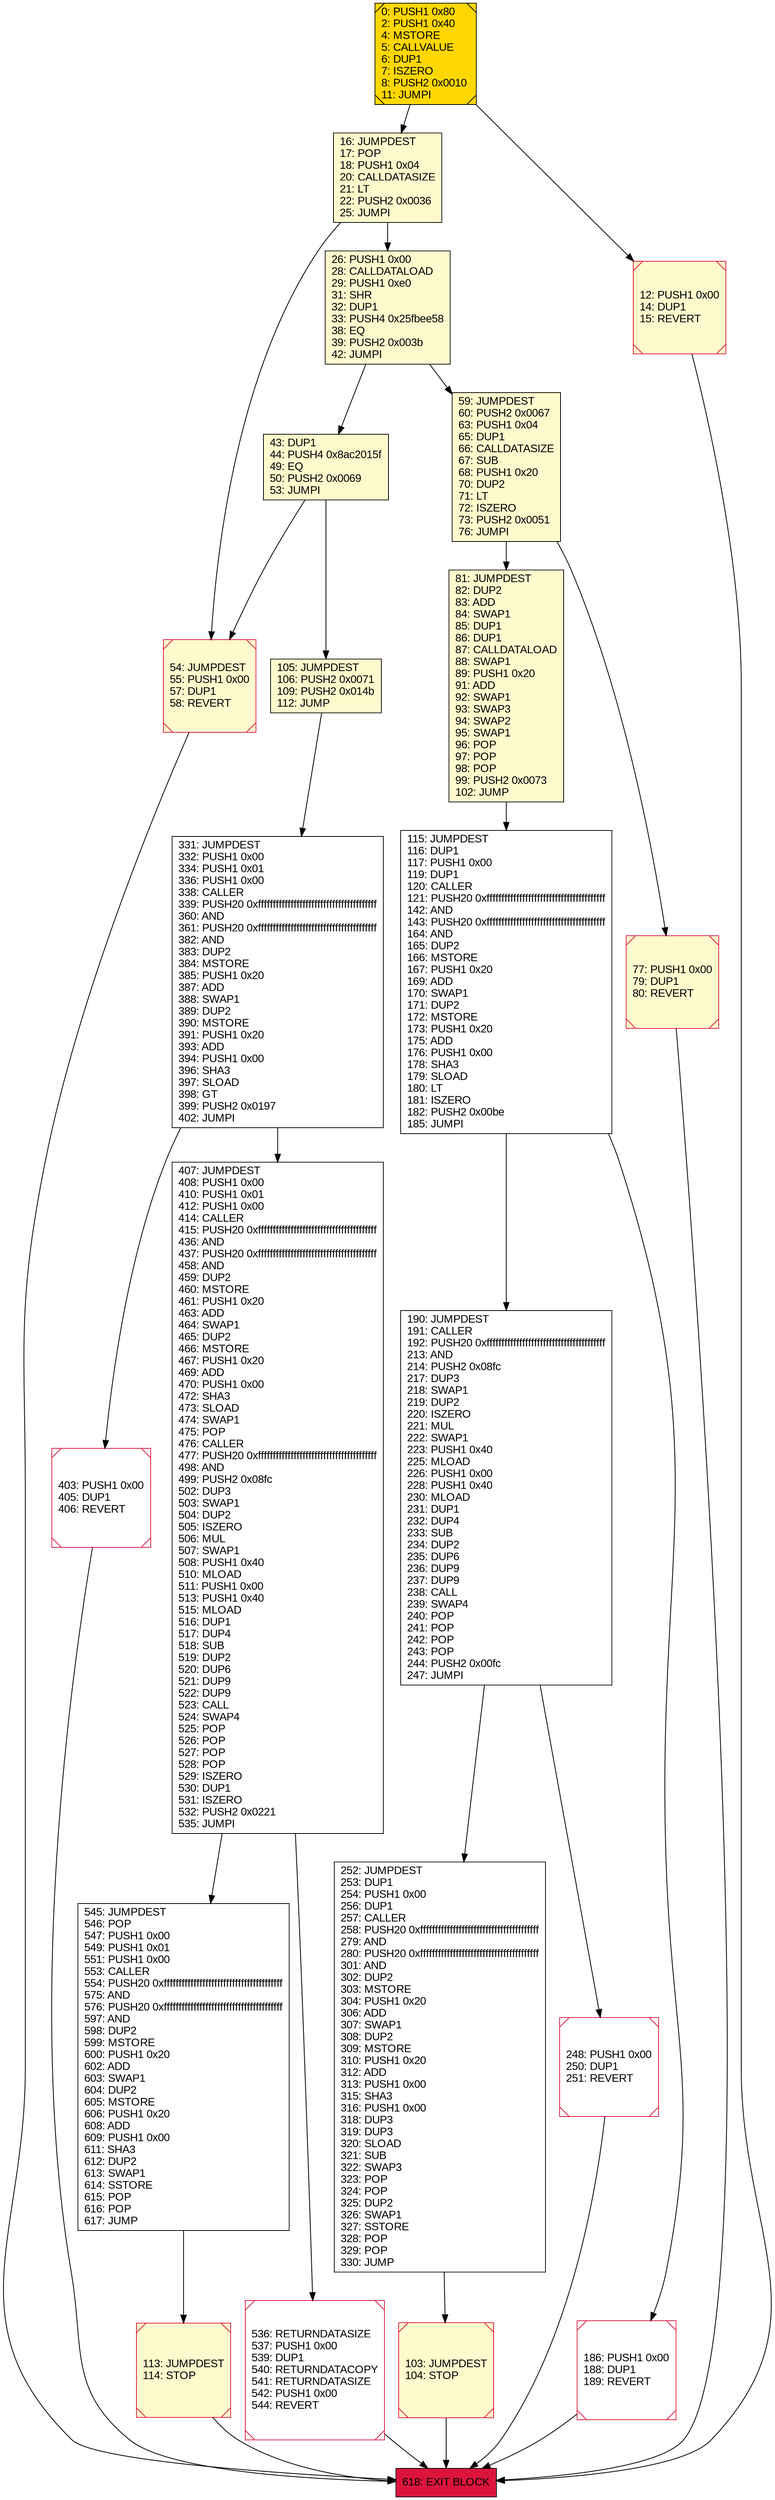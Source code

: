 digraph G {
bgcolor=transparent rankdir=UD;
node [shape=box style=filled color=black fillcolor=white fontname=arial fontcolor=black];
105 [label="105: JUMPDEST\l106: PUSH2 0x0071\l109: PUSH2 0x014b\l112: JUMP\l" fillcolor=lemonchiffon ];
43 [label="43: DUP1\l44: PUSH4 0x8ac2015f\l49: EQ\l50: PUSH2 0x0069\l53: JUMPI\l" fillcolor=lemonchiffon ];
536 [label="536: RETURNDATASIZE\l537: PUSH1 0x00\l539: DUP1\l540: RETURNDATACOPY\l541: RETURNDATASIZE\l542: PUSH1 0x00\l544: REVERT\l" shape=Msquare color=crimson ];
115 [label="115: JUMPDEST\l116: DUP1\l117: PUSH1 0x00\l119: DUP1\l120: CALLER\l121: PUSH20 0xffffffffffffffffffffffffffffffffffffffff\l142: AND\l143: PUSH20 0xffffffffffffffffffffffffffffffffffffffff\l164: AND\l165: DUP2\l166: MSTORE\l167: PUSH1 0x20\l169: ADD\l170: SWAP1\l171: DUP2\l172: MSTORE\l173: PUSH1 0x20\l175: ADD\l176: PUSH1 0x00\l178: SHA3\l179: SLOAD\l180: LT\l181: ISZERO\l182: PUSH2 0x00be\l185: JUMPI\l" ];
113 [label="113: JUMPDEST\l114: STOP\l" fillcolor=lemonchiffon shape=Msquare color=crimson ];
16 [label="16: JUMPDEST\l17: POP\l18: PUSH1 0x04\l20: CALLDATASIZE\l21: LT\l22: PUSH2 0x0036\l25: JUMPI\l" fillcolor=lemonchiffon ];
190 [label="190: JUMPDEST\l191: CALLER\l192: PUSH20 0xffffffffffffffffffffffffffffffffffffffff\l213: AND\l214: PUSH2 0x08fc\l217: DUP3\l218: SWAP1\l219: DUP2\l220: ISZERO\l221: MUL\l222: SWAP1\l223: PUSH1 0x40\l225: MLOAD\l226: PUSH1 0x00\l228: PUSH1 0x40\l230: MLOAD\l231: DUP1\l232: DUP4\l233: SUB\l234: DUP2\l235: DUP6\l236: DUP9\l237: DUP9\l238: CALL\l239: SWAP4\l240: POP\l241: POP\l242: POP\l243: POP\l244: PUSH2 0x00fc\l247: JUMPI\l" ];
618 [label="618: EXIT BLOCK\l" fillcolor=crimson ];
77 [label="77: PUSH1 0x00\l79: DUP1\l80: REVERT\l" fillcolor=lemonchiffon shape=Msquare color=crimson ];
12 [label="12: PUSH1 0x00\l14: DUP1\l15: REVERT\l" fillcolor=lemonchiffon shape=Msquare color=crimson ];
407 [label="407: JUMPDEST\l408: PUSH1 0x00\l410: PUSH1 0x01\l412: PUSH1 0x00\l414: CALLER\l415: PUSH20 0xffffffffffffffffffffffffffffffffffffffff\l436: AND\l437: PUSH20 0xffffffffffffffffffffffffffffffffffffffff\l458: AND\l459: DUP2\l460: MSTORE\l461: PUSH1 0x20\l463: ADD\l464: SWAP1\l465: DUP2\l466: MSTORE\l467: PUSH1 0x20\l469: ADD\l470: PUSH1 0x00\l472: SHA3\l473: SLOAD\l474: SWAP1\l475: POP\l476: CALLER\l477: PUSH20 0xffffffffffffffffffffffffffffffffffffffff\l498: AND\l499: PUSH2 0x08fc\l502: DUP3\l503: SWAP1\l504: DUP2\l505: ISZERO\l506: MUL\l507: SWAP1\l508: PUSH1 0x40\l510: MLOAD\l511: PUSH1 0x00\l513: PUSH1 0x40\l515: MLOAD\l516: DUP1\l517: DUP4\l518: SUB\l519: DUP2\l520: DUP6\l521: DUP9\l522: DUP9\l523: CALL\l524: SWAP4\l525: POP\l526: POP\l527: POP\l528: POP\l529: ISZERO\l530: DUP1\l531: ISZERO\l532: PUSH2 0x0221\l535: JUMPI\l" ];
81 [label="81: JUMPDEST\l82: DUP2\l83: ADD\l84: SWAP1\l85: DUP1\l86: DUP1\l87: CALLDATALOAD\l88: SWAP1\l89: PUSH1 0x20\l91: ADD\l92: SWAP1\l93: SWAP3\l94: SWAP2\l95: SWAP1\l96: POP\l97: POP\l98: POP\l99: PUSH2 0x0073\l102: JUMP\l" fillcolor=lemonchiffon ];
403 [label="403: PUSH1 0x00\l405: DUP1\l406: REVERT\l" shape=Msquare color=crimson ];
26 [label="26: PUSH1 0x00\l28: CALLDATALOAD\l29: PUSH1 0xe0\l31: SHR\l32: DUP1\l33: PUSH4 0x25fbee58\l38: EQ\l39: PUSH2 0x003b\l42: JUMPI\l" fillcolor=lemonchiffon ];
54 [label="54: JUMPDEST\l55: PUSH1 0x00\l57: DUP1\l58: REVERT\l" fillcolor=lemonchiffon shape=Msquare color=crimson ];
103 [label="103: JUMPDEST\l104: STOP\l" fillcolor=lemonchiffon shape=Msquare color=crimson ];
252 [label="252: JUMPDEST\l253: DUP1\l254: PUSH1 0x00\l256: DUP1\l257: CALLER\l258: PUSH20 0xffffffffffffffffffffffffffffffffffffffff\l279: AND\l280: PUSH20 0xffffffffffffffffffffffffffffffffffffffff\l301: AND\l302: DUP2\l303: MSTORE\l304: PUSH1 0x20\l306: ADD\l307: SWAP1\l308: DUP2\l309: MSTORE\l310: PUSH1 0x20\l312: ADD\l313: PUSH1 0x00\l315: SHA3\l316: PUSH1 0x00\l318: DUP3\l319: DUP3\l320: SLOAD\l321: SUB\l322: SWAP3\l323: POP\l324: POP\l325: DUP2\l326: SWAP1\l327: SSTORE\l328: POP\l329: POP\l330: JUMP\l" ];
331 [label="331: JUMPDEST\l332: PUSH1 0x00\l334: PUSH1 0x01\l336: PUSH1 0x00\l338: CALLER\l339: PUSH20 0xffffffffffffffffffffffffffffffffffffffff\l360: AND\l361: PUSH20 0xffffffffffffffffffffffffffffffffffffffff\l382: AND\l383: DUP2\l384: MSTORE\l385: PUSH1 0x20\l387: ADD\l388: SWAP1\l389: DUP2\l390: MSTORE\l391: PUSH1 0x20\l393: ADD\l394: PUSH1 0x00\l396: SHA3\l397: SLOAD\l398: GT\l399: PUSH2 0x0197\l402: JUMPI\l" ];
545 [label="545: JUMPDEST\l546: POP\l547: PUSH1 0x00\l549: PUSH1 0x01\l551: PUSH1 0x00\l553: CALLER\l554: PUSH20 0xffffffffffffffffffffffffffffffffffffffff\l575: AND\l576: PUSH20 0xffffffffffffffffffffffffffffffffffffffff\l597: AND\l598: DUP2\l599: MSTORE\l600: PUSH1 0x20\l602: ADD\l603: SWAP1\l604: DUP2\l605: MSTORE\l606: PUSH1 0x20\l608: ADD\l609: PUSH1 0x00\l611: SHA3\l612: DUP2\l613: SWAP1\l614: SSTORE\l615: POP\l616: POP\l617: JUMP\l" ];
59 [label="59: JUMPDEST\l60: PUSH2 0x0067\l63: PUSH1 0x04\l65: DUP1\l66: CALLDATASIZE\l67: SUB\l68: PUSH1 0x20\l70: DUP2\l71: LT\l72: ISZERO\l73: PUSH2 0x0051\l76: JUMPI\l" fillcolor=lemonchiffon ];
0 [label="0: PUSH1 0x80\l2: PUSH1 0x40\l4: MSTORE\l5: CALLVALUE\l6: DUP1\l7: ISZERO\l8: PUSH2 0x0010\l11: JUMPI\l" fillcolor=lemonchiffon shape=Msquare fillcolor=gold ];
248 [label="248: PUSH1 0x00\l250: DUP1\l251: REVERT\l" shape=Msquare color=crimson ];
186 [label="186: PUSH1 0x00\l188: DUP1\l189: REVERT\l" shape=Msquare color=crimson ];
77 -> 618;
12 -> 618;
252 -> 103;
59 -> 81;
26 -> 59;
113 -> 618;
26 -> 43;
190 -> 248;
545 -> 113;
16 -> 54;
403 -> 618;
54 -> 618;
103 -> 618;
407 -> 545;
43 -> 105;
331 -> 403;
536 -> 618;
407 -> 536;
115 -> 190;
43 -> 54;
186 -> 618;
248 -> 618;
0 -> 12;
16 -> 26;
59 -> 77;
81 -> 115;
105 -> 331;
331 -> 407;
190 -> 252;
0 -> 16;
115 -> 186;
}